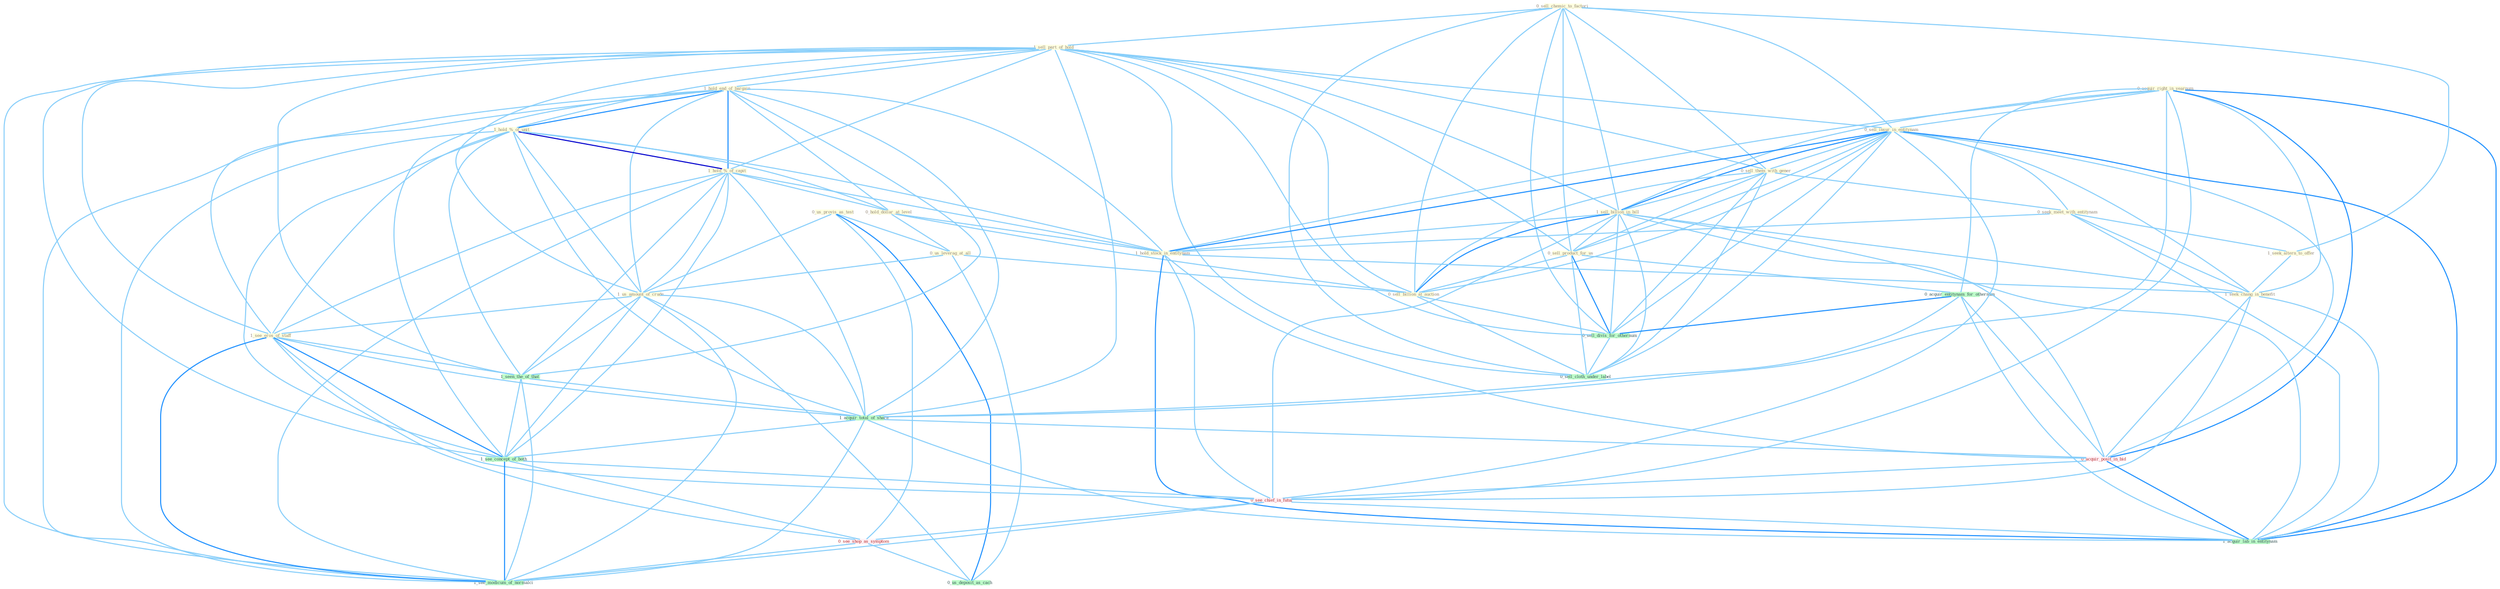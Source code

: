 Graph G{ 
    node
    [shape=polygon,style=filled,width=.5,height=.06,color="#BDFCC9",fixedsize=true,fontsize=4,
    fontcolor="#2f4f4f"];
    {node
    [color="#ffffe0", fontcolor="#8b7d6b"] "0_acquir_right_in_yearnum " "0_sell_chemic_to_factori " "1_sell_part_of_hold " "0_us_provis_as_test " "1_hold_end_of_bargain " "1_hold_%_of_unit " "0_sell_insur_in_entitynam " "0_sell_them_with_gener " "1_sell_billion_in_bill " "1_hold_%_of_capit " "0_hold_dollar_at_level " "0_sell_product_for_us " "0_us_leverag_at_all " "1_us_amount_of_crude " "0_seek_meet_with_entitynam " "1_seek_altern_to_offer " "1_hold_stock_in_entitynam " "1_seek_chang_in_benefit " "1_see_eros_of_staff " "0_sell_billion_at_auction "}
{node [color="#fff0f5", fontcolor="#b22222"] "0_acquir_posit_in_bid " "0_see_chief_in_futur " "0_see_shop_as_symptom "}
edge [color="#B0E2FF"];

	"0_acquir_right_in_yearnum " -- "0_sell_insur_in_entitynam " [w="1", color="#87cefa" ];
	"0_acquir_right_in_yearnum " -- "1_sell_billion_in_bill " [w="1", color="#87cefa" ];
	"0_acquir_right_in_yearnum " -- "1_hold_stock_in_entitynam " [w="1", color="#87cefa" ];
	"0_acquir_right_in_yearnum " -- "1_seek_chang_in_benefit " [w="1", color="#87cefa" ];
	"0_acquir_right_in_yearnum " -- "0_acquir_entitynam_for_othernum " [w="1", color="#87cefa" ];
	"0_acquir_right_in_yearnum " -- "1_acquir_total_of_share " [w="1", color="#87cefa" ];
	"0_acquir_right_in_yearnum " -- "0_acquir_posit_in_bid " [w="2", color="#1e90ff" , len=0.8];
	"0_acquir_right_in_yearnum " -- "0_see_chief_in_futur " [w="1", color="#87cefa" ];
	"0_acquir_right_in_yearnum " -- "1_acquir_lab_in_entitynam " [w="2", color="#1e90ff" , len=0.8];
	"0_sell_chemic_to_factori " -- "1_sell_part_of_hold " [w="1", color="#87cefa" ];
	"0_sell_chemic_to_factori " -- "0_sell_insur_in_entitynam " [w="1", color="#87cefa" ];
	"0_sell_chemic_to_factori " -- "0_sell_them_with_gener " [w="1", color="#87cefa" ];
	"0_sell_chemic_to_factori " -- "1_sell_billion_in_bill " [w="1", color="#87cefa" ];
	"0_sell_chemic_to_factori " -- "0_sell_product_for_us " [w="1", color="#87cefa" ];
	"0_sell_chemic_to_factori " -- "1_seek_altern_to_offer " [w="1", color="#87cefa" ];
	"0_sell_chemic_to_factori " -- "0_sell_billion_at_auction " [w="1", color="#87cefa" ];
	"0_sell_chemic_to_factori " -- "0_sell_divis_for_othernum " [w="1", color="#87cefa" ];
	"0_sell_chemic_to_factori " -- "0_sell_cloth_under_label " [w="1", color="#87cefa" ];
	"1_sell_part_of_hold " -- "1_hold_end_of_bargain " [w="1", color="#87cefa" ];
	"1_sell_part_of_hold " -- "1_hold_%_of_unit " [w="1", color="#87cefa" ];
	"1_sell_part_of_hold " -- "0_sell_insur_in_entitynam " [w="1", color="#87cefa" ];
	"1_sell_part_of_hold " -- "0_sell_them_with_gener " [w="1", color="#87cefa" ];
	"1_sell_part_of_hold " -- "1_sell_billion_in_bill " [w="1", color="#87cefa" ];
	"1_sell_part_of_hold " -- "1_hold_%_of_capit " [w="1", color="#87cefa" ];
	"1_sell_part_of_hold " -- "0_sell_product_for_us " [w="1", color="#87cefa" ];
	"1_sell_part_of_hold " -- "1_us_amount_of_crude " [w="1", color="#87cefa" ];
	"1_sell_part_of_hold " -- "1_see_eros_of_staff " [w="1", color="#87cefa" ];
	"1_sell_part_of_hold " -- "0_sell_billion_at_auction " [w="1", color="#87cefa" ];
	"1_sell_part_of_hold " -- "1_seen_the_of_that " [w="1", color="#87cefa" ];
	"1_sell_part_of_hold " -- "0_sell_divis_for_othernum " [w="1", color="#87cefa" ];
	"1_sell_part_of_hold " -- "1_acquir_total_of_share " [w="1", color="#87cefa" ];
	"1_sell_part_of_hold " -- "0_sell_cloth_under_label " [w="1", color="#87cefa" ];
	"1_sell_part_of_hold " -- "1_see_concept_of_both " [w="1", color="#87cefa" ];
	"1_sell_part_of_hold " -- "1_see_modicum_of_normalci " [w="1", color="#87cefa" ];
	"0_us_provis_as_test " -- "0_us_leverag_at_all " [w="1", color="#87cefa" ];
	"0_us_provis_as_test " -- "1_us_amount_of_crude " [w="1", color="#87cefa" ];
	"0_us_provis_as_test " -- "0_see_shop_as_symptom " [w="1", color="#87cefa" ];
	"0_us_provis_as_test " -- "0_us_deposit_as_cach " [w="2", color="#1e90ff" , len=0.8];
	"1_hold_end_of_bargain " -- "1_hold_%_of_unit " [w="2", color="#1e90ff" , len=0.8];
	"1_hold_end_of_bargain " -- "1_hold_%_of_capit " [w="2", color="#1e90ff" , len=0.8];
	"1_hold_end_of_bargain " -- "0_hold_dollar_at_level " [w="1", color="#87cefa" ];
	"1_hold_end_of_bargain " -- "1_us_amount_of_crude " [w="1", color="#87cefa" ];
	"1_hold_end_of_bargain " -- "1_hold_stock_in_entitynam " [w="1", color="#87cefa" ];
	"1_hold_end_of_bargain " -- "1_see_eros_of_staff " [w="1", color="#87cefa" ];
	"1_hold_end_of_bargain " -- "1_seen_the_of_that " [w="1", color="#87cefa" ];
	"1_hold_end_of_bargain " -- "1_acquir_total_of_share " [w="1", color="#87cefa" ];
	"1_hold_end_of_bargain " -- "1_see_concept_of_both " [w="1", color="#87cefa" ];
	"1_hold_end_of_bargain " -- "1_see_modicum_of_normalci " [w="1", color="#87cefa" ];
	"1_hold_%_of_unit " -- "1_hold_%_of_capit " [w="3", color="#0000cd" , len=0.6];
	"1_hold_%_of_unit " -- "0_hold_dollar_at_level " [w="1", color="#87cefa" ];
	"1_hold_%_of_unit " -- "1_us_amount_of_crude " [w="1", color="#87cefa" ];
	"1_hold_%_of_unit " -- "1_hold_stock_in_entitynam " [w="1", color="#87cefa" ];
	"1_hold_%_of_unit " -- "1_see_eros_of_staff " [w="1", color="#87cefa" ];
	"1_hold_%_of_unit " -- "1_seen_the_of_that " [w="1", color="#87cefa" ];
	"1_hold_%_of_unit " -- "1_acquir_total_of_share " [w="1", color="#87cefa" ];
	"1_hold_%_of_unit " -- "1_see_concept_of_both " [w="1", color="#87cefa" ];
	"1_hold_%_of_unit " -- "1_see_modicum_of_normalci " [w="1", color="#87cefa" ];
	"0_sell_insur_in_entitynam " -- "0_sell_them_with_gener " [w="1", color="#87cefa" ];
	"0_sell_insur_in_entitynam " -- "1_sell_billion_in_bill " [w="2", color="#1e90ff" , len=0.8];
	"0_sell_insur_in_entitynam " -- "0_sell_product_for_us " [w="1", color="#87cefa" ];
	"0_sell_insur_in_entitynam " -- "0_seek_meet_with_entitynam " [w="1", color="#87cefa" ];
	"0_sell_insur_in_entitynam " -- "1_hold_stock_in_entitynam " [w="2", color="#1e90ff" , len=0.8];
	"0_sell_insur_in_entitynam " -- "1_seek_chang_in_benefit " [w="1", color="#87cefa" ];
	"0_sell_insur_in_entitynam " -- "0_sell_billion_at_auction " [w="1", color="#87cefa" ];
	"0_sell_insur_in_entitynam " -- "0_sell_divis_for_othernum " [w="1", color="#87cefa" ];
	"0_sell_insur_in_entitynam " -- "0_sell_cloth_under_label " [w="1", color="#87cefa" ];
	"0_sell_insur_in_entitynam " -- "0_acquir_posit_in_bid " [w="1", color="#87cefa" ];
	"0_sell_insur_in_entitynam " -- "0_see_chief_in_futur " [w="1", color="#87cefa" ];
	"0_sell_insur_in_entitynam " -- "1_acquir_lab_in_entitynam " [w="2", color="#1e90ff" , len=0.8];
	"0_sell_them_with_gener " -- "1_sell_billion_in_bill " [w="1", color="#87cefa" ];
	"0_sell_them_with_gener " -- "0_sell_product_for_us " [w="1", color="#87cefa" ];
	"0_sell_them_with_gener " -- "0_seek_meet_with_entitynam " [w="1", color="#87cefa" ];
	"0_sell_them_with_gener " -- "0_sell_billion_at_auction " [w="1", color="#87cefa" ];
	"0_sell_them_with_gener " -- "0_sell_divis_for_othernum " [w="1", color="#87cefa" ];
	"0_sell_them_with_gener " -- "0_sell_cloth_under_label " [w="1", color="#87cefa" ];
	"1_sell_billion_in_bill " -- "0_sell_product_for_us " [w="1", color="#87cefa" ];
	"1_sell_billion_in_bill " -- "1_hold_stock_in_entitynam " [w="1", color="#87cefa" ];
	"1_sell_billion_in_bill " -- "1_seek_chang_in_benefit " [w="1", color="#87cefa" ];
	"1_sell_billion_in_bill " -- "0_sell_billion_at_auction " [w="2", color="#1e90ff" , len=0.8];
	"1_sell_billion_in_bill " -- "0_sell_divis_for_othernum " [w="1", color="#87cefa" ];
	"1_sell_billion_in_bill " -- "0_sell_cloth_under_label " [w="1", color="#87cefa" ];
	"1_sell_billion_in_bill " -- "0_acquir_posit_in_bid " [w="1", color="#87cefa" ];
	"1_sell_billion_in_bill " -- "0_see_chief_in_futur " [w="1", color="#87cefa" ];
	"1_sell_billion_in_bill " -- "1_acquir_lab_in_entitynam " [w="1", color="#87cefa" ];
	"1_hold_%_of_capit " -- "0_hold_dollar_at_level " [w="1", color="#87cefa" ];
	"1_hold_%_of_capit " -- "1_us_amount_of_crude " [w="1", color="#87cefa" ];
	"1_hold_%_of_capit " -- "1_hold_stock_in_entitynam " [w="1", color="#87cefa" ];
	"1_hold_%_of_capit " -- "1_see_eros_of_staff " [w="1", color="#87cefa" ];
	"1_hold_%_of_capit " -- "1_seen_the_of_that " [w="1", color="#87cefa" ];
	"1_hold_%_of_capit " -- "1_acquir_total_of_share " [w="1", color="#87cefa" ];
	"1_hold_%_of_capit " -- "1_see_concept_of_both " [w="1", color="#87cefa" ];
	"1_hold_%_of_capit " -- "1_see_modicum_of_normalci " [w="1", color="#87cefa" ];
	"0_hold_dollar_at_level " -- "0_us_leverag_at_all " [w="1", color="#87cefa" ];
	"0_hold_dollar_at_level " -- "1_hold_stock_in_entitynam " [w="1", color="#87cefa" ];
	"0_hold_dollar_at_level " -- "0_sell_billion_at_auction " [w="1", color="#87cefa" ];
	"0_sell_product_for_us " -- "0_sell_billion_at_auction " [w="1", color="#87cefa" ];
	"0_sell_product_for_us " -- "0_acquir_entitynam_for_othernum " [w="1", color="#87cefa" ];
	"0_sell_product_for_us " -- "0_sell_divis_for_othernum " [w="2", color="#1e90ff" , len=0.8];
	"0_sell_product_for_us " -- "0_sell_cloth_under_label " [w="1", color="#87cefa" ];
	"0_us_leverag_at_all " -- "1_us_amount_of_crude " [w="1", color="#87cefa" ];
	"0_us_leverag_at_all " -- "0_sell_billion_at_auction " [w="1", color="#87cefa" ];
	"0_us_leverag_at_all " -- "0_us_deposit_as_cach " [w="1", color="#87cefa" ];
	"1_us_amount_of_crude " -- "1_see_eros_of_staff " [w="1", color="#87cefa" ];
	"1_us_amount_of_crude " -- "1_seen_the_of_that " [w="1", color="#87cefa" ];
	"1_us_amount_of_crude " -- "1_acquir_total_of_share " [w="1", color="#87cefa" ];
	"1_us_amount_of_crude " -- "1_see_concept_of_both " [w="1", color="#87cefa" ];
	"1_us_amount_of_crude " -- "0_us_deposit_as_cach " [w="1", color="#87cefa" ];
	"1_us_amount_of_crude " -- "1_see_modicum_of_normalci " [w="1", color="#87cefa" ];
	"0_seek_meet_with_entitynam " -- "1_seek_altern_to_offer " [w="1", color="#87cefa" ];
	"0_seek_meet_with_entitynam " -- "1_hold_stock_in_entitynam " [w="1", color="#87cefa" ];
	"0_seek_meet_with_entitynam " -- "1_seek_chang_in_benefit " [w="1", color="#87cefa" ];
	"0_seek_meet_with_entitynam " -- "1_acquir_lab_in_entitynam " [w="1", color="#87cefa" ];
	"1_seek_altern_to_offer " -- "1_seek_chang_in_benefit " [w="1", color="#87cefa" ];
	"1_hold_stock_in_entitynam " -- "1_seek_chang_in_benefit " [w="1", color="#87cefa" ];
	"1_hold_stock_in_entitynam " -- "0_acquir_posit_in_bid " [w="1", color="#87cefa" ];
	"1_hold_stock_in_entitynam " -- "0_see_chief_in_futur " [w="1", color="#87cefa" ];
	"1_hold_stock_in_entitynam " -- "1_acquir_lab_in_entitynam " [w="2", color="#1e90ff" , len=0.8];
	"1_seek_chang_in_benefit " -- "0_acquir_posit_in_bid " [w="1", color="#87cefa" ];
	"1_seek_chang_in_benefit " -- "0_see_chief_in_futur " [w="1", color="#87cefa" ];
	"1_seek_chang_in_benefit " -- "1_acquir_lab_in_entitynam " [w="1", color="#87cefa" ];
	"1_see_eros_of_staff " -- "1_seen_the_of_that " [w="1", color="#87cefa" ];
	"1_see_eros_of_staff " -- "1_acquir_total_of_share " [w="1", color="#87cefa" ];
	"1_see_eros_of_staff " -- "1_see_concept_of_both " [w="2", color="#1e90ff" , len=0.8];
	"1_see_eros_of_staff " -- "0_see_chief_in_futur " [w="1", color="#87cefa" ];
	"1_see_eros_of_staff " -- "0_see_shop_as_symptom " [w="1", color="#87cefa" ];
	"1_see_eros_of_staff " -- "1_see_modicum_of_normalci " [w="2", color="#1e90ff" , len=0.8];
	"0_sell_billion_at_auction " -- "0_sell_divis_for_othernum " [w="1", color="#87cefa" ];
	"0_sell_billion_at_auction " -- "0_sell_cloth_under_label " [w="1", color="#87cefa" ];
	"0_acquir_entitynam_for_othernum " -- "0_sell_divis_for_othernum " [w="2", color="#1e90ff" , len=0.8];
	"0_acquir_entitynam_for_othernum " -- "1_acquir_total_of_share " [w="1", color="#87cefa" ];
	"0_acquir_entitynam_for_othernum " -- "0_acquir_posit_in_bid " [w="1", color="#87cefa" ];
	"0_acquir_entitynam_for_othernum " -- "1_acquir_lab_in_entitynam " [w="1", color="#87cefa" ];
	"1_seen_the_of_that " -- "1_acquir_total_of_share " [w="1", color="#87cefa" ];
	"1_seen_the_of_that " -- "1_see_concept_of_both " [w="1", color="#87cefa" ];
	"1_seen_the_of_that " -- "1_see_modicum_of_normalci " [w="1", color="#87cefa" ];
	"0_sell_divis_for_othernum " -- "0_sell_cloth_under_label " [w="1", color="#87cefa" ];
	"1_acquir_total_of_share " -- "0_acquir_posit_in_bid " [w="1", color="#87cefa" ];
	"1_acquir_total_of_share " -- "1_see_concept_of_both " [w="1", color="#87cefa" ];
	"1_acquir_total_of_share " -- "1_acquir_lab_in_entitynam " [w="1", color="#87cefa" ];
	"1_acquir_total_of_share " -- "1_see_modicum_of_normalci " [w="1", color="#87cefa" ];
	"0_acquir_posit_in_bid " -- "0_see_chief_in_futur " [w="1", color="#87cefa" ];
	"0_acquir_posit_in_bid " -- "1_acquir_lab_in_entitynam " [w="2", color="#1e90ff" , len=0.8];
	"1_see_concept_of_both " -- "0_see_chief_in_futur " [w="1", color="#87cefa" ];
	"1_see_concept_of_both " -- "0_see_shop_as_symptom " [w="1", color="#87cefa" ];
	"1_see_concept_of_both " -- "1_see_modicum_of_normalci " [w="2", color="#1e90ff" , len=0.8];
	"0_see_chief_in_futur " -- "0_see_shop_as_symptom " [w="1", color="#87cefa" ];
	"0_see_chief_in_futur " -- "1_acquir_lab_in_entitynam " [w="1", color="#87cefa" ];
	"0_see_chief_in_futur " -- "1_see_modicum_of_normalci " [w="1", color="#87cefa" ];
	"0_see_shop_as_symptom " -- "0_us_deposit_as_cach " [w="1", color="#87cefa" ];
	"0_see_shop_as_symptom " -- "1_see_modicum_of_normalci " [w="1", color="#87cefa" ];
}